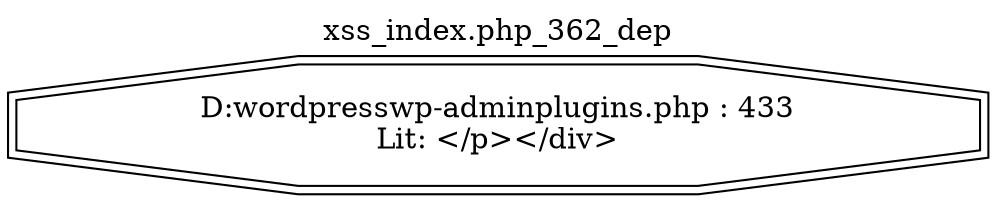 digraph cfg {
  label="xss_index.php_362_dep";
  labelloc=t;
  n1 [shape=doubleoctagon, label="D:\wordpress\wp-admin\plugins.php : 433\nLit: </p></div>\n"];
}
